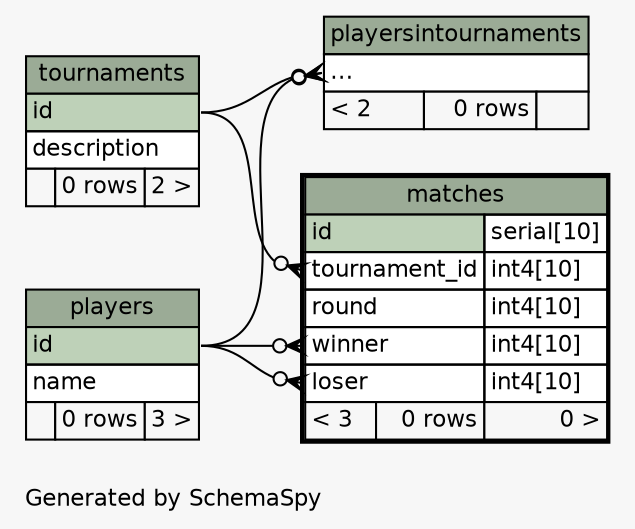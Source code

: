 // dot 2.36.0 on Linux 3.13.0-46-generic
// SchemaSpy rev 590
digraph "twoDegreesRelationshipsDiagram" {
  graph [
    rankdir="RL"
    bgcolor="#f7f7f7"
    label="\nGenerated by SchemaSpy"
    labeljust="l"
    nodesep="0.18"
    ranksep="0.46"
    fontname="Helvetica"
    fontsize="11"
  ];
  node [
    fontname="Helvetica"
    fontsize="11"
    shape="plaintext"
  ];
  edge [
    arrowsize="0.8"
  ];
  "matches":"loser":w -> "players":"id":e [arrowhead=none dir=back arrowtail=crowodot];
  "matches":"tournament_id":w -> "tournaments":"id":e [arrowhead=none dir=back arrowtail=crowodot];
  "matches":"winner":w -> "players":"id":e [arrowhead=none dir=back arrowtail=crowodot];
  "playersintournaments":"elipses":w -> "players":"id":e [arrowhead=none dir=back arrowtail=crowodot];
  "playersintournaments":"elipses":w -> "tournaments":"id":e [arrowhead=none dir=back arrowtail=crowodot];
  "matches" [
    label=<
    <TABLE BORDER="2" CELLBORDER="1" CELLSPACING="0" BGCOLOR="#ffffff">
      <TR><TD COLSPAN="3" BGCOLOR="#9bab96" ALIGN="CENTER">matches</TD></TR>
      <TR><TD PORT="id" COLSPAN="2" BGCOLOR="#bed1b8" ALIGN="LEFT">id</TD><TD PORT="id.type" ALIGN="LEFT">serial[10]</TD></TR>
      <TR><TD PORT="tournament_id" COLSPAN="2" ALIGN="LEFT">tournament_id</TD><TD PORT="tournament_id.type" ALIGN="LEFT">int4[10]</TD></TR>
      <TR><TD PORT="round" COLSPAN="2" ALIGN="LEFT">round</TD><TD PORT="round.type" ALIGN="LEFT">int4[10]</TD></TR>
      <TR><TD PORT="winner" COLSPAN="2" ALIGN="LEFT">winner</TD><TD PORT="winner.type" ALIGN="LEFT">int4[10]</TD></TR>
      <TR><TD PORT="loser" COLSPAN="2" ALIGN="LEFT">loser</TD><TD PORT="loser.type" ALIGN="LEFT">int4[10]</TD></TR>
      <TR><TD ALIGN="LEFT" BGCOLOR="#f7f7f7">&lt; 3</TD><TD ALIGN="RIGHT" BGCOLOR="#f7f7f7">0 rows</TD><TD ALIGN="RIGHT" BGCOLOR="#f7f7f7">0 &gt;</TD></TR>
    </TABLE>>
    URL="matches.html"
    tooltip="matches"
  ];
  "players" [
    label=<
    <TABLE BORDER="0" CELLBORDER="1" CELLSPACING="0" BGCOLOR="#ffffff">
      <TR><TD COLSPAN="3" BGCOLOR="#9bab96" ALIGN="CENTER">players</TD></TR>
      <TR><TD PORT="id" COLSPAN="3" BGCOLOR="#bed1b8" ALIGN="LEFT">id</TD></TR>
      <TR><TD PORT="name" COLSPAN="3" ALIGN="LEFT">name</TD></TR>
      <TR><TD ALIGN="LEFT" BGCOLOR="#f7f7f7">  </TD><TD ALIGN="RIGHT" BGCOLOR="#f7f7f7">0 rows</TD><TD ALIGN="RIGHT" BGCOLOR="#f7f7f7">3 &gt;</TD></TR>
    </TABLE>>
    URL="players.html"
    tooltip="players"
  ];
  "playersintournaments" [
    label=<
    <TABLE BORDER="0" CELLBORDER="1" CELLSPACING="0" BGCOLOR="#ffffff">
      <TR><TD COLSPAN="3" BGCOLOR="#9bab96" ALIGN="CENTER">playersintournaments</TD></TR>
      <TR><TD PORT="elipses" COLSPAN="3" ALIGN="LEFT">...</TD></TR>
      <TR><TD ALIGN="LEFT" BGCOLOR="#f7f7f7">&lt; 2</TD><TD ALIGN="RIGHT" BGCOLOR="#f7f7f7">0 rows</TD><TD ALIGN="RIGHT" BGCOLOR="#f7f7f7">  </TD></TR>
    </TABLE>>
    URL="playersintournaments.html"
    tooltip="playersintournaments"
  ];
  "tournaments" [
    label=<
    <TABLE BORDER="0" CELLBORDER="1" CELLSPACING="0" BGCOLOR="#ffffff">
      <TR><TD COLSPAN="3" BGCOLOR="#9bab96" ALIGN="CENTER">tournaments</TD></TR>
      <TR><TD PORT="id" COLSPAN="3" BGCOLOR="#bed1b8" ALIGN="LEFT">id</TD></TR>
      <TR><TD PORT="description" COLSPAN="3" ALIGN="LEFT">description</TD></TR>
      <TR><TD ALIGN="LEFT" BGCOLOR="#f7f7f7">  </TD><TD ALIGN="RIGHT" BGCOLOR="#f7f7f7">0 rows</TD><TD ALIGN="RIGHT" BGCOLOR="#f7f7f7">2 &gt;</TD></TR>
    </TABLE>>
    URL="tournaments.html"
    tooltip="tournaments"
  ];
}
